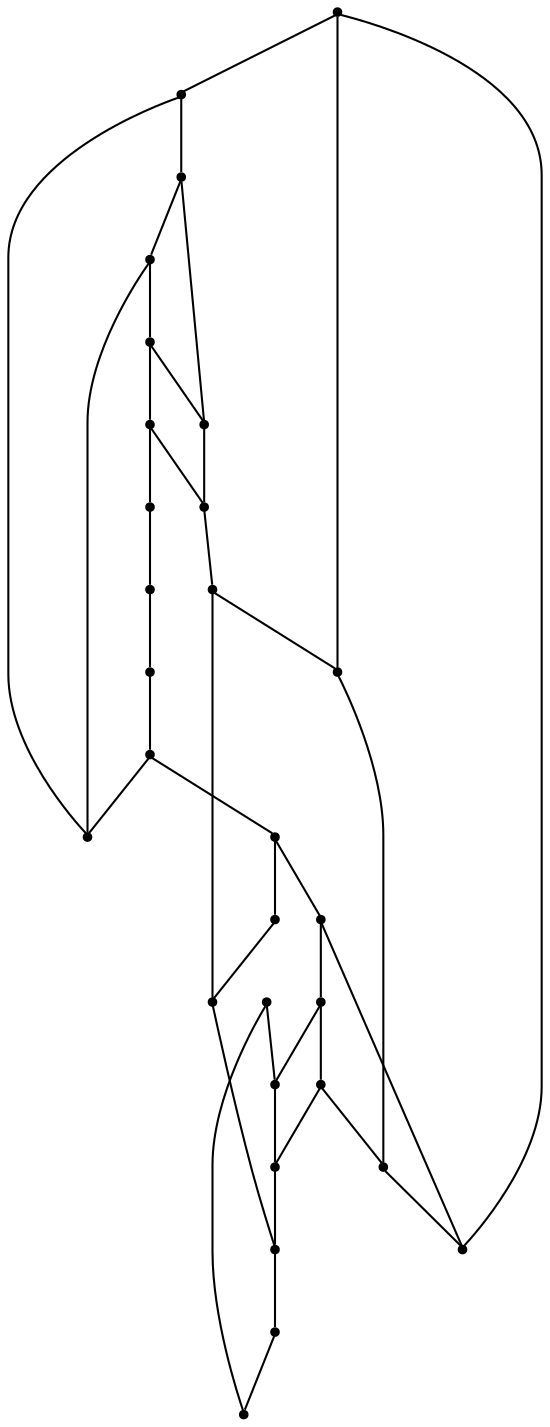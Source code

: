 graph {
  node [shape=point,comment="{\"directed\":false,\"doi\":\"10.1007/3-540-45848-4_9\",\"figure\":\"6 (1)\"}"]

  v0 [pos="1834.7323099772136,1640.7610838440642"]
  v1 [pos="1824.6416727701824,1606.1694090393767"]
  v2 [pos="1738.208357493083,1352.5568907288298"]
  v3 [pos="1719.4583574930828,1294.8068246074101"]
  v4 [pos="1699.2458343505862,1352.4985258606657"]
  v5 [pos="1604.1208902994795,1352.4985258606657"]
  v6 [pos="1604.1208902994795,1640.7610838440642"]
  v7 [pos="1507.5531005859377,1640.7610838440642"]
  v8 [pos="1488.8333320617676,1277.5568907288298"]
  v9 [pos="1488.8333320617676,1698.4319314189338"]
  v10 [pos="1468.7083880106609,1640.8068602112517"]
  v11 [pos="1373.5083262125652,1352.4985258606657"]
  v12 [pos="1373.5083262125652,1640.7610838440642"]
  v13 [pos="1276.9416809082031,1352.4985258606657"]
  v14 [pos="1259.933344523112,1663.8234719462776"]
  v15 [pos="1258.2041422526045,1294.8443357971892"]
  v16 [pos="1256.7083676656089,1721.5568805563037"]
  v17 [pos="1238.0250295003257,1352.4985258606655"]
  v18 [pos="1226.4583269755046,1388.5568246074101"]
  v19 [pos="1154.4291178385417,1604.7277077861213"]
  v20 [pos="1142.8999582926433,1352.4985258606655"]
  v21 [pos="1142.8999582926435,1640.7610838440642"]
  v22 [pos="1131.3667297363281,1388.5319019186084"]
  v23 [pos="1059.2083136240642,1604.8067991760954"]
  v24 [pos="1049.2083390553794,1640.8068602112517"]
  v25 [pos="1027.591641743978,1698.415146750965"]
  v26 [pos="1005.9739748636882,1640.761083844064"]
  v27 [pos="994.4416681925456,1604.7277077861213"]
  v28 [pos="912.2083187103273,1352.5568907288298"]

  v28 -- v27 [id="-4",pos="912.2083187103273,1352.5568907288298 994.4416681925456,1604.7277077861213 994.4416681925456,1604.7277077861213 994.4416681925456,1604.7277077861213"]
  v27 -- v26 [id="-5",pos="994.4416681925456,1604.7277077861213 1005.9739748636882,1640.761083844064 1005.9739748636882,1640.761083844064 1005.9739748636882,1640.761083844064"]
  v26 -- v25 [id="-6",pos="1005.9739748636882,1640.761083844064 1027.591641743978,1698.415146750965 1027.591641743978,1698.415146750965 1027.591641743978,1698.415146750965"]
  v25 -- v24 [id="-16",pos="1027.591641743978,1698.415146750965 1049.2083390553794,1640.8068602112517 1049.2083390553794,1640.8068602112517 1049.2083390553794,1640.8068602112517"]
  v24 -- v23 [id="-17",pos="1049.2083390553794,1640.8068602112517 1059.2083136240642,1604.8067991760954 1059.2083136240642,1604.8067991760954 1059.2083136240642,1604.8067991760954"]
  v23 -- v22 [id="-18",pos="1059.2083136240642,1604.8067991760954 1131.3667297363281,1388.5319019186084 1131.3667297363281,1388.5319019186084 1131.3667297363281,1388.5319019186084"]
  v22 -- v20 [id="-19",pos="1131.3667297363281,1388.5319019186084 1142.8999582926433,1352.4985258606655 1142.8999582926433,1352.4985258606655 1142.8999582926433,1352.4985258606655"]
  v25 -- v16 [id="-25",pos="1027.591641743978,1698.415146750965 1035.112508138021,1699.4485482402229 1035.112508138021,1699.4485482402229 1035.112508138021,1699.4485482402229 1037.8124872843425,1699.7485106018767 1037.8124872843425,1699.7485106018767 1037.8124872843425,1699.7485106018767 1041.1125183105469,1700.3485624817595 1041.1125183105469,1700.3485624817595 1041.1125183105469,1700.3485624817595 1045.0124740600586,1700.9484872050666 1045.0124740600586,1700.9484872050666 1045.0124740600586,1700.9484872050666 1049.508285522461,1701.5485390849494 1049.508285522461,1701.5485390849494 1049.508285522461,1701.5485390849494 1054.6082814534507,1702.1485909648322 1054.6082814534507,1702.1485909648322 1054.6082814534507,1702.1485909648322 1060.0083033243816,1703.0484780497932 1060.0083033243816,1703.0484780497932 1060.0083033243816,1703.0484780497932 1065.7082875569663,1703.648529929676 1065.7082875569663,1703.648529929676 1065.7082875569663,1703.648529929676 1078.3083597819011,1705.448558412749 1078.3083597819011,1705.448558412749 1078.3083597819011,1705.448558412749 1092.1082814534507,1707.248586895822 1092.1082814534507,1707.248586895822 1092.1082814534507,1707.248586895822 1099.3082682291667,1708.448563499012 1099.3082682291667,1708.448563499012 1099.3082682291667,1708.448563499012 1128.1041463216147,1712.0484933085822 1128.1041463216147,1712.0484933085822 1128.1041463216147,1712.0484933085822 1135.0041707356772,1712.9485075501188 1135.0041707356772,1712.9485075501188 1135.0041707356772,1712.9485075501188 1142.2041575113933,1713.8485217916552 1142.2041575113933,1713.8485217916552 1142.2041575113933,1713.8485217916552 1148.8042195638022,1714.448573671538 1148.8042195638022,1714.448573671538 1148.8042195638022,1714.448573671538 1155.704116821289,1715.3485879130744 1155.704116821289,1715.3485879130744 1155.704116821289,1715.3485879130744 1162.0040893554688,1715.9485126363818 1162.0040893554688,1715.9485126363818 1162.0040893554688,1715.9485126363818 1168.304189046224,1716.8485268779182 1168.304189046224,1716.8485268779182 1168.304189046224,1716.8485268779182 1180.3042093912761,1718.0485034811084 1180.3042093912761,1718.0485034811084 1180.3042093912761,1718.0485034811084 1191.6999816894531,1719.2484800842985 1191.6999816894531,1719.2484800842985 1191.6999816894531,1719.2484800842985 1197.0999399820964,1719.5485696025276 1197.0999399820964,1719.5485696025276 1197.0999399820964,1719.5485696025276 1202.5000254313152,1720.148494325835 1202.5000254313152,1720.148494325835 1202.5000254313152,1720.148494325835 1212.7000172932944,1720.7485462057177 1212.7000172932944,1720.7485462057177 1212.7000172932944,1720.7485462057177 1222.2999572753906,1721.3485980856005 1222.2999572753906,1721.3485980856005 1222.2999572753906,1721.3485980856005 1226.800028483073,1721.648560447254 1226.800028483073,1721.648560447254 1226.800028483073,1721.648560447254 1231.5999348958335,1721.948522808908 1231.5999348958335,1721.948522808908 1231.5999348958335,1721.948522808908 1236.1000061035156,1721.948522808908 1236.1000061035156,1721.948522808908 1236.1000061035156,1721.948522808908 1240.5999501546225,1722.2484851705615 1240.5999501546225,1722.2484851705615 1240.5999501546225,1722.2484851705615 1249.3000030517578,1722.2484851705615 1249.3000030517578,1722.2484851705615 1249.3000030517578,1722.2484851705615 1256.7083676656089,1721.5568805563037 1256.7083676656089,1721.5568805563037 1256.7083676656089,1721.5568805563037"]
  v19 -- v23 [id="-30",pos="1154.4291178385417,1604.7277077861213 1059.2083136240642,1604.8067991760954 1059.2083136240642,1604.8067991760954 1059.2083136240642,1604.8067991760954"]
  v22 -- v18 [id="-32",pos="1131.3667297363281,1388.5319019186084 1226.4583269755046,1388.5568246074101 1226.4583269755046,1388.5568246074101 1226.4583269755046,1388.5568246074101"]
  v21 -- v24 [id="-38",pos="1142.8999582926435,1640.7610838440642 1049.2083390553794,1640.8068602112517 1049.2083390553794,1640.8068602112517 1049.2083390553794,1640.8068602112517"]
  v20 -- v17 [id="-39",pos="1142.8999582926433,1352.4985258606655 1238.0250295003257,1352.4985258606655 1238.0250295003257,1352.4985258606655 1238.0250295003257,1352.4985258606655"]
  v21 -- v19 [id="-40",pos="1142.8999582926435,1640.7610838440642 1154.4291178385417,1604.7277077861213 1154.4291178385417,1604.7277077861213 1154.4291178385417,1604.7277077861213"]
  v19 -- v18 [id="-42",pos="1154.4291178385417,1604.7277077861213 1226.4583269755046,1388.5568246074101 1226.4583269755046,1388.5568246074101 1226.4583269755046,1388.5568246074101"]
  v18 -- v17 [id="-44",pos="1226.4583269755046,1388.5568246074101 1238.0250295003257,1352.4985258606655 1238.0250295003257,1352.4985258606655 1238.0250295003257,1352.4985258606655"]
  v17 -- v15 [id="-45",pos="1238.0250295003257,1352.4985258606655 1258.2041422526045,1294.8443357971892 1258.2041422526045,1294.8443357971892 1258.2041422526045,1294.8443357971892"]
  v20 -- v28 [id="-47",pos="1142.8999582926433,1352.4985258606655 912.2083187103273,1352.5568907288298 912.2083187103273,1352.5568907288298 912.2083187103273,1352.5568907288298"]
  v16 -- v14 [id="-52",pos="1256.7083676656089,1721.5568805563037 1258.2958221435547,1705.4484312561735 1258.2958221435547,1705.4484312561735 1258.2958221435547,1705.4484312561735 1258.5957845052085,1701.2484495667204 1258.5957845052085,1701.2484495667204 1258.5957845052085,1701.2484495667204 1258.5957845052085,1691.648509584624 1258.5957845052085,1691.648509584624 1258.5957845052085,1691.648509584624 1258.8958740234375,1686.5485136536345 1258.8958740234375,1686.5485136536345 1258.8958740234375,1686.5485136536345 1258.8958740234375,1681.1485553609912 1258.8958740234375,1681.1485553609912 1258.8958740234375,1681.1485553609912 1259.1958363850913,1675.7484699117724 1259.1958363850913,1675.7484699117724 1259.1958363850913,1675.7484699117724 1259.1958363850913,1670.648473980783 1259.1958363850913,1670.648473980783 1259.1958363850913,1670.648473980783 1259.933344523112,1663.8234719462776 1259.933344523112,1663.8234719462776 1259.933344523112,1663.8234719462776"]
  v15 -- v13 [id="-53",pos="1258.2041422526045,1294.8443357971892 1276.9416809082031,1352.4985258606657 1276.9416809082031,1352.4985258606657 1276.9416809082031,1352.4985258606657"]
  v13 -- v12 [id="-54",pos="1276.9416809082031,1352.4985258606657 1373.5083262125652,1640.7610838440642 1373.5083262125652,1640.7610838440642 1373.5083262125652,1640.7610838440642"]
  v14 -- v8 [id="-57",pos="1259.933344523112,1663.8234719462776 1259.7957611083984,1655.65264471646 1259.7957611083984,1655.65264471646 1259.7957611083984,1655.65264471646 1260.0958506266277,1651.1527006653532 1260.0958506266277,1651.1527006653532 1260.0958506266277,1651.1527006653532 1260.0958506266277,1646.6526294576709 1260.0958506266277,1646.6526294576709 1260.0958506266277,1646.6526294576709 1260.3958129882812,1642.4526477682177 1260.3958129882812,1642.4526477682177 1260.3958129882812,1642.4526477682177 1260.695775349935,1638.5526284404182 1260.695775349935,1638.5526284404182 1260.695775349935,1638.5526284404182 1261.5957895914714,1627.7527118551318 1261.5957895914714,1627.7527118551318 1261.5957895914714,1627.7527118551318 1262.1958414713542,1624.7527067688688 1262.1958414713542,1624.7527067688688 1262.1958414713542,1624.7527067688688 1262.4958038330078,1621.4526121643767 1262.4958038330078,1621.4526121643767 1262.4958038330078,1621.4526121643767 1263.0958557128906,1615.4526019918505 1263.0958557128906,1615.4526019918505 1263.0958557128906,1615.4526019918505 1264.2958323160808,1609.4527189759 1264.2958323160808,1609.4527189759 1264.2958323160808,1609.4527189759 1264.5957946777344,1606.7526762512907 1264.5957946777344,1606.7526762512907 1264.5957946777344,1606.7526762512907 1265.7957712809246,1600.7526660787646 1265.7957712809246,1600.7526660787646 1265.7957712809246,1600.7526660787646 1266.695785522461,1598.0526233541552 1266.695785522461,1598.0526233541552 1266.695785522461,1598.0526233541552 1267.2958374023438,1595.0526182678923 1267.2958374023438,1595.0526182678923 1267.2958374023438,1595.0526182678923 1268.1958516438804,1592.3527026998584 1268.1958516438804,1592.3527026998584 1268.1958516438804,1592.3527026998584 1268.7957763671875,1589.3526976135954 1268.7957763671875,1589.3526976135954 1268.7957763671875,1589.3526976135954 1270.5958048502605,1583.356756451486 1270.5958048502605,1583.356756451486 1270.5958048502605,1583.356756451486 1276.5958150227866,1568.3568581767463 1276.5958150227866,1568.3568581767463 1276.5958150227866,1568.3568581767463 1278.0958811442058,1565.3568530904834 1278.0958811442058,1565.3568530904834 1278.0958811442058,1565.3568530904834 1279.5958201090496,1562.0567584859912 1279.5958201090496,1562.0567584859912 1279.5958201090496,1562.0567584859912 1282.5958251953125,1556.0568754700407 1282.5958251953125,1556.0568754700407 1282.5958251953125,1556.0568754700407 1284.3958536783855,1553.0568703837776 1284.3958536783855,1553.0568703837776 1284.3958536783855,1553.0568703837776 1286.1958821614585,1550.3568276591682 1286.1958821614585,1550.3568276591682 1286.1958821614585,1550.3568276591682 1289.7958119710288,1544.3568174866423 1289.7958119710288,1544.3568174866423 1289.7958119710288,1544.3568174866423 1300.2957661946616,1530.8568581767463 1300.2957661946616,1530.8568581767463 1300.2957661946616,1530.8568581767463 1302.6958465576172,1528.156815452137 1302.6958465576172,1528.156815452137 1302.6958465576172,1528.156815452137 1304.7958374023438,1525.7568622457568 1304.7958374023438,1525.7568622457568 1304.7958374023438,1525.7568622457568 1307.195790608724,1523.356781882801 1307.195790608724,1523.356781882801 1307.195790608724,1523.356781882801 1309.5958709716797,1520.6568663147673 1309.5958709716797,1520.6568663147673 1309.5958709716797,1520.6568663147673 1312.2957865397136,1518.2609821188037 1312.2957865397136,1518.2609821188037 1312.2957865397136,1518.2609821188037 1314.6958669026694,1516.160991274077 1314.6958669026694,1516.160991274077 1314.6958669026694,1516.160991274077 1317.0958201090496,1513.761038067697 1317.0958201090496,1513.761038067697 1317.0958201090496,1513.761038067697 1319.4957733154297,1511.6610472229704 1319.4957733154297,1511.6610472229704 1319.4957733154297,1511.6610472229704 1322.195816040039,1509.5609292216682 1322.195816040039,1509.5609292216682 1322.195816040039,1509.5609292216682 1324.5917002360027,1507.160976015288 1324.5917002360027,1507.160976015288 1324.5917002360027,1507.160976015288 1327.5917053222656,1504.761022808908 1327.5917053222656,1504.761022808908 1327.5917053222656,1504.761022808908 1330.2916208902996,1502.360942445952 1330.2916208902996,1502.360942445952 1330.2916208902996,1502.360942445952 1333.2916259765625,1500.2609516012255 1333.2916259765625,1500.2609516012255 1333.2916259765625,1500.2609516012255 1339.2916361490886,1495.461045188465 1339.2916361490886,1495.461045188465 1339.2916361490886,1495.461045188465 1345.8916982014975,1490.661011619129 1345.8916982014975,1490.661011619129 1345.8916982014975,1490.661011619129 1349.191665649414,1487.9609688945197 1349.191665649414,1487.9609688945197 1349.191665649414,1487.9609688945197 1355.7916005452475,1483.1609353251838 1355.7916005452475,1483.1609353251838 1355.7916005452475,1483.1609353251838 1359.3916575113933,1480.7609821188037 1359.3916575113933,1480.7609821188037 1359.3916575113933,1480.7609821188037 1362.991714477539,1478.0609393941943 1362.991714477539,1478.0609393941943 1362.991714477539,1478.0609393941943 1366.2916819254558,1475.6609861878142 1366.2916819254558,1475.6609861878142 1366.2916819254558,1475.6609861878142 1369.8916117350261,1473.2610329814338 1369.8916117350261,1473.2610329814338 1369.8916117350261,1473.2610329814338 1373.1917063395183,1470.8609526184782 1373.1917063395183,1470.8609526184782 1373.1917063395183,1470.8609526184782 1376.7916361490886,1468.1610370504443 1376.7916361490886,1468.1610370504443 1376.7916361490886,1468.1610370504443 1380.0916035970054,1466.0610462057177 1380.0916035970054,1466.0610462057177 1380.0916035970054,1466.0610462057177 1389.9916330973308,1458.8610594300017 1389.9916330973308,1458.8610594300017 1389.9916330973308,1458.8610594300017 1393.2875315348308,1456.7609414286994 1393.2875315348308,1456.7609414286994 1393.2875315348308,1456.7609414286994 1396.2875366210938,1454.3609882223193 1396.2875366210938,1454.3609882223193 1396.2875366210938,1454.3609882223193 1402.2875467936199,1450.1652026998584 1402.2875467936199,1450.1652026998584 1402.2875467936199,1450.1652026998584 1404.9874623616538,1448.0652118551318 1404.9874623616538,1448.0652118551318 1404.9874623616538,1448.0652118551318 1407.9874674479167,1445.9650938538298 1407.9874674479167,1445.9650938538298 1407.9874674479167,1445.9650938538298 1410.3874206542969,1444.1651925273322 1410.3874206542969,1444.1651925273322 1410.3874206542969,1444.1651925273322 1413.0874633789062,1442.3651640442595 1413.0874633789062,1442.3651640442595 1413.0874633789062,1442.3651640442595 1415.487543741862,1440.265173199533 1415.487543741862,1440.265173199533 1415.487543741862,1440.265173199533 1420.2874501546225,1436.665116233387 1420.2874501546225,1436.665116233387 1420.2874501546225,1436.665116233387 1423.2874552408855,1434.2651630270068 1423.2874552408855,1434.2651630270068 1423.2874552408855,1434.2651630270068 1428.6875406901042,1429.4651294576709 1428.6875406901042,1429.4651294576709 1428.6875406901042,1429.4651294576709 1431.3874562581382,1427.3651386129443 1431.3874562581382,1427.3651386129443 1431.3874562581382,1427.3651386129443 1433.7875366210938,1424.9651854065642 1433.7875366210938,1424.9651854065642 1433.7875366210938,1424.9651854065642 1436.4874521891277,1422.5652322001838 1436.4874521891277,1422.5652322001838 1436.4874521891277,1422.5652322001838 1438.8875325520835,1420.165151837228 1438.8875325520835,1420.165151837228 1438.8875325520835,1420.165151837228 1440.98752339681,1417.7651986308479 1440.98752339681,1417.7651986308479 1440.98752339681,1417.7651986308479 1443.3874766031902,1415.365118267892 1443.3874766031902,1415.365118267892 1443.3874766031902,1415.365118267892 1445.4874674479167,1412.965165061512 1445.4874674479167,1412.965165061512 1445.4874674479167,1412.965165061512 1447.5874582926433,1410.2651223369026 1447.5874582926433,1410.2651223369026 1447.5874582926433,1410.2651223369026 1449.6874491373699,1407.8651691305224 1449.6874491373699,1407.8651691305224 1449.6874491373699,1407.8651691305224 1451.4874776204429,1405.465215924142 1451.4874776204429,1405.465215924142 1451.4874776204429,1405.465215924142 1453.2875061035156,1402.7651731995327 1453.2875061035156,1402.7651731995327 1453.2875061035156,1402.7651731995327 1455.0875345865886,1400.3652199931526 1455.0875345865886,1400.3652199931526 1455.0875345865886,1400.3652199931526 1456.887435913086,1397.6651772685432 1456.887435913086,1397.6651772685432 1456.887435913086,1397.6651772685432 1458.3875020345054,1395.265224062163 1458.3875020345054,1395.265224062163 1458.3875020345054,1395.265224062163 1459.887440999349,1392.5651813375537 1459.887440999349,1392.5651813375537 1459.887440999349,1392.5651813375537 1461.3833109537761,1390.1652281311733 1461.3833109537761,1390.1652281311733 1461.3833109537761,1390.1652281311733 1462.5832875569663,1387.7651477682177 1462.5832875569663,1387.7651477682177 1462.5832875569663,1387.7651477682177 1463.7832641601562,1385.0693012106005 1463.7832641601562,1385.0693012106005 1463.7832641601562,1385.0693012106005 1466.183344523112,1380.26939479784 1466.183344523112,1380.26939479784 1466.183344523112,1380.26939479784 1467.0833587646484,1377.8693144348842 1467.0833587646484,1377.8693144348842 1467.0833587646484,1377.8693144348842 1468.2833353678386,1375.469361228504 1468.2833353678386,1375.469361228504 1468.2833353678386,1375.469361228504 1470.0833638509116,1370.6693276591682 1470.0833638509116,1370.6693276591682 1470.0833638509116,1370.6693276591682 1470.6832885742188,1368.269374452788 1470.6832885742188,1368.269374452788 1470.6832885742188,1368.269374452788 1470.983378092448,1367.9692849345588 1470.983378092448,1367.9692849345588 1470.983378092448,1367.9692849345588 1471.5833028157554,1365.8692940898322 1471.5833028157554,1365.8692940898322 1471.5833028157554,1365.8692940898322 1472.1833546956382,1363.469340883452 1472.1833546956382,1363.469340883452 1472.1833546956382,1363.469340883452 1473.0833689371746,1361.0692605204963 1473.0833689371746,1361.0692605204963 1473.0833689371746,1361.0692605204963 1474.2833455403647,1355.669302227853 1474.2833455403647,1355.669302227853 1474.2833455403647,1355.669302227853 1475.1833597819011,1352.9693866598193 1475.1833597819011,1352.9693866598193 1475.1833597819011,1352.9693866598193 1476.3833363850913,1346.9693764872932 1476.3833363850913,1346.9693764872932 1476.3833363850913,1346.9693764872932 1477.2833506266277,1343.9693714010302 1477.2833506266277,1343.9693714010302 1477.2833506266277,1343.9693714010302 1477.883275349935,1340.3693144348842 1477.883275349935,1340.3693144348842 1477.883275349935,1340.3693144348842 1478.7832895914714,1336.769384625314 1478.7832895914714,1336.769384625314 1478.7832895914714,1336.769384625314 1479.3833414713542,1332.8693652975146 1479.3833414713542,1332.8693652975146 1479.3833414713542,1332.8693652975146 1480.2833557128906,1328.969345969715 1480.2833557128906,1328.969345969715 1480.2833557128906,1328.969345969715 1481.1833699544272,1324.769364280262 1481.1833699544272,1324.769364280262 1481.1833699544272,1324.769364280262 1481.7832946777344,1320.2692930725796 1481.7832946777344,1320.2692930725796 1481.7832946777344,1320.2692930725796 1483.5833231608074,1311.2734739807827 1483.5833231608074,1311.2734739807827 1483.5833231608074,1311.2734739807827 1484.1833750406902,1306.773529929676 1484.1833750406902,1306.773529929676 1484.1833750406902,1306.773529929676 1485.0832621256511,1302.2734587219936 1485.0832621256511,1302.2734587219936 1485.0832621256511,1302.2734587219936 1485.9832763671875,1298.0734770325405 1485.9832763671875,1298.0734770325405 1485.9832763671875,1298.0734770325405 1486.5833282470703,1294.1734577047412 1486.5833282470703,1294.1734577047412 1486.5833282470703,1294.1734577047412 1487.1833801269531,1290.5735278951709 1487.1833801269531,1290.5735278951709 1487.1833801269531,1290.5735278951709 1487.483342488607,1287.8734851705615 1487.483342488607,1287.8734851705615 1487.483342488607,1287.8734851705615 1488.083267211914,1285.4735319641811 1488.083267211914,1285.4735319641811 1488.083267211914,1285.4735319641811 1488.3833567301433,1283.3735411194546 1488.3833567301433,1283.3735411194546 1488.3833567301433,1283.3735411194546 1488.8333320617676,1277.5568907288298 1488.8333320617676,1277.5568907288298 1488.8333320617676,1277.5568907288298"]
  v15 -- v8 [id="-76",pos="1258.2041422526045,1294.8443357971892 1265.1958465576172,1294.1734577047412 1265.1958465576172,1294.1734577047412 1265.1958465576172,1294.1734577047412 1267.8957621256511,1293.8734953430874 1267.8957621256511,1293.8734953430874 1267.8957621256511,1293.8734953430874 1271.1958567301433,1293.2735706197802 1271.1958567301433,1293.2735706197802 1271.1958567301433,1293.2735706197802 1274.7957865397136,1292.973481101551 1274.7957865397136,1292.973481101551 1274.7957865397136,1292.973481101551 1278.9957682291667,1292.6735187398974 1278.9957682291667,1292.6735187398974 1278.9957682291667,1292.6735187398974 1283.7958017985027,1292.0734668600146 1283.7958017985027,1292.0734668600146 1283.7958017985027,1292.0734668600146 1294.5958455403647,1290.8734902568244 1294.5958455403647,1290.8734902568244 1294.5958455403647,1290.8734902568244 1307.195790608724,1289.6735136536342 1307.195790608724,1289.6735136536342 1307.195790608724,1289.6735136536342 1313.7958526611328,1289.0734617737514 1313.7958526611328,1289.0734617737514 1313.7958526611328,1289.0734617737514 1320.6958770751953,1288.173447532215 1320.6958770751953,1288.173447532215 1320.6958770751953,1288.173447532215 1327.8916676839194,1287.5735228089077 1327.8916676839194,1287.5735228089077 1327.8916676839194,1287.5735228089077 1335.0916544596355,1286.6735085673713 1335.0916544596355,1286.6735085673713 1335.0916544596355,1286.6735085673713 1342.2916412353516,1286.0734566874885 1342.2916412353516,1286.0734566874885 1342.2916412353516,1286.0734566874885 1349.7917175292969,1285.4735319641811 1349.7917175292969,1285.4735319641811 1349.7917175292969,1285.4735319641811 1356.9917043050132,1284.5735177226447 1356.9917043050132,1284.5735177226447 1356.9917043050132,1284.5735177226447 1364.1916910807292,1283.973465842762 1364.1916910807292,1283.973465842762 1364.1916910807292,1283.973465842762 1371.3916778564453,1283.0734516012255 1371.3916778564453,1283.0734516012255 1371.3916778564453,1283.0734516012255 1378.2917022705078,1282.7734892395717 1378.2917022705078,1282.7734892395717 1378.2917022705078,1282.7734892395717 1385.1915995279949,1281.8734749980354 1385.1915995279949,1281.8734749980354 1385.1915995279949,1281.8734749980354 1398.3875274658203,1280.6734983948452 1398.3875274658203,1280.6734983948452 1398.3875274658203,1280.6734983948452 1404.6875,1280.3735360331916 1404.6875,1280.3735360331916 1404.6875,1280.3735360331916 1410.9874725341797,1279.7734841533088 1410.9874725341797,1279.7734841533088 1410.9874725341797,1279.7734841533088 1416.9874827067058,1279.1735594300014 1416.9874827067058,1279.1735594300014 1416.9874827067058,1279.1735594300014 1422.6875305175781,1278.8734699117724 1422.6875305175781,1278.8734699117724 1422.6875305175781,1278.8734699117724 1428.387451171875,1278.273545188465 1428.387451171875,1278.273545188465 1428.387451171875,1278.273545188465 1439.187494913737,1277.6734933085822 1439.187494913737,1277.6734933085822 1439.187494913737,1277.6734933085822 1444.2874908447266,1277.3735309469287 1444.2874908447266,1277.3735309469287 1444.2874908447266,1277.3735309469287 1449.0875244140625,1277.0735685852749 1449.0875244140625,1277.0735685852749 1449.0875244140625,1277.0735685852749 1454.1875203450522,1276.7734790670459 1454.1875203450522,1276.7734790670459 1454.1875203450522,1276.7734790670459 1458.9874267578125,1276.473516705392 1458.9874267578125,1276.473516705392 1458.9874267578125,1276.473516705392 1463.4833017985027,1276.473516705392 1463.4833017985027,1276.473516705392 1463.4833017985027,1276.473516705392 1472.4833170572917,1275.8734648255092 1472.4833170572917,1275.8734648255092 1472.4833170572917,1275.8734648255092 1488.8333320617676,1277.5568907288298 1488.8333320617676,1277.5568907288298 1488.8333320617676,1277.5568907288298"]
  v16 -- v9 [id="-77",pos="1256.7083676656089,1721.5568805563037 1262.4958038330078,1722.5485746887907 1262.4958038330078,1722.5485746887907 1262.4958038330078,1722.5485746887907 1266.9957478841147,1722.2484851705615 1266.9957478841147,1722.2484851705615 1266.9957478841147,1722.2484851705615 1275.9958902994792,1722.2484851705615 1275.9958902994792,1722.2484851705615 1275.9958902994792,1722.2484851705615 1280.495834350586,1721.948522808908 1280.495834350586,1721.948522808908 1280.495834350586,1721.948522808908 1284.9957784016929,1721.948522808908 1284.9957784016929,1721.948522808908 1284.9957784016929,1721.948522808908 1289.495849609375,1721.648560447254 1289.495849609375,1721.648560447254 1289.495849609375,1721.648560447254 1308.6958567301433,1720.4485838440642 1308.6958567301433,1720.4485838440642 1308.6958567301433,1720.4485838440642 1314.0958150227866,1720.148494325835 1314.0958150227866,1720.148494325835 1314.0958150227866,1720.148494325835 1319.1958109537761,1719.5485696025276 1319.1958109537761,1719.5485696025276 1319.1958109537761,1719.5485696025276 1324.5917002360027,1719.2484800842985 1324.5917002360027,1719.2484800842985 1324.5917002360027,1719.2484800842985 1335.9916687011719,1718.0485034811084 1335.9916687011719,1718.0485034811084 1335.9916687011719,1718.0485034811084 1347.991689046224,1716.8485268779182 1347.991689046224,1716.8485268779182 1347.991689046224,1716.8485268779182 1354.2916615804038,1715.9485126363818 1354.2916615804038,1715.9485126363818 1354.2916615804038,1715.9485126363818 1360.891596476237,1715.3485879130744 1360.891596476237,1715.3485879130744 1360.891596476237,1715.3485879130744 1367.491658528646,1714.448573671538 1367.491658528646,1714.448573671538 1367.491658528646,1714.448573671538 1374.3916829427085,1713.8485217916552 1374.3916829427085,1713.8485217916552 1374.3916829427085,1713.8485217916552 1388.1916046142578,1712.0484933085822 1388.1916046142578,1712.0484933085822 1388.1916046142578,1712.0484933085822 1416.9874827067058,1708.448563499012 1416.9874827067058,1708.448563499012 1416.9874827067058,1708.448563499012 1424.1874694824219,1707.248586895822 1424.1874694824219,1707.248586895822 1424.1874694824219,1707.248586895822 1437.9875183105469,1705.448558412749 1437.9875183105469,1705.448558412749 1437.9875183105469,1705.448558412749 1444.5874532063804,1704.5485441712126 1444.5874532063804,1704.5485441712126 1444.5874532063804,1704.5485441712126 1450.5874633789062,1703.648529929676 1450.5874633789062,1703.648529929676 1450.5874633789062,1703.648529929676 1456.5874735514324,1703.0484780497932 1456.5874735514324,1703.0484780497932 1456.5874735514324,1703.0484780497932 1461.983362833659,1702.1485909648322 1461.983362833659,1702.1485909648322 1461.983362833659,1702.1485909648322 1466.7832692464194,1701.5485390849494 1466.7832692464194,1701.5485390849494 1466.7832692464194,1701.5485390849494 1471.2833404541016,1700.9484872050666 1471.2833404541016,1700.9484872050666 1471.2833404541016,1700.9484872050666 1475.1833597819011,1700.3485624817595 1475.1833597819011,1700.3485624817595 1475.1833597819011,1700.3485624817595 1478.4833272298179,1699.7485106018767 1478.4833272298179,1699.7485106018767 1478.4833272298179,1699.7485106018767 1481.4833323160808,1699.4485482402229 1481.4833323160808,1699.4485482402229 1481.4833323160808,1699.4485482402229 1488.8333320617676,1698.4319314189338 1488.8333320617676,1698.4319314189338 1488.8333320617676,1698.4319314189338"]
  v10 -- v9 [id="-78",pos="1468.7083880106609,1640.8068602112517 1488.8333320617676,1698.4319314189338 1488.8333320617676,1698.4319314189338 1488.8333320617676,1698.4319314189338"]
  v12 -- v10 [id="-81",pos="1373.5083262125652,1640.7610838440642 1468.7083880106609,1640.8068602112517 1468.7083880106609,1640.8068602112517 1468.7083880106609,1640.8068602112517"]
  v12 -- v21 [id="-82",pos="1373.5083262125652,1640.7610838440642 1142.8999582926435,1640.7610838440642 1142.8999582926435,1640.7610838440642 1142.8999582926435,1640.7610838440642"]
  v9 -- v7 [id="-84",pos="1488.8333320617676,1698.4319314189338 1507.5531005859377,1640.7610838440642 1507.5531005859377,1640.7610838440642 1507.5531005859377,1640.7610838440642"]
  v7 -- v5 [id="-85",pos="1507.5531005859377,1640.7610838440642 1604.1208902994795,1352.4985258606657 1604.1208902994795,1352.4985258606657 1604.1208902994795,1352.4985258606657"]
  v8 -- v3 [id="-90",pos="1488.8333320617676,1277.5568907288298 1507.2832743326824,1275.5735024638557 1507.2832743326824,1275.5735024638557 1507.2832743326824,1275.5735024638557 1511.4832560221355,1275.8734648255092 1511.4832560221355,1275.8734648255092 1511.4832560221355,1275.8734648255092 1520.4832712809246,1275.8734648255092 1520.4832712809246,1275.8734648255092 1520.4832712809246,1275.8734648255092 1524.983342488607,1276.1735543437385 1524.983342488607,1276.1735543437385 1524.983342488607,1276.1735543437385 1529.4832865397136,1276.1735543437385 1529.4832865397136,1276.1735543437385 1529.4832865397136,1276.1735543437385 1533.9791615804038,1276.473516705392 1533.9791615804038,1276.473516705392 1533.9791615804038,1276.473516705392 1538.7791951497397,1276.7734790670459 1538.7791951497397,1276.7734790670459 1538.7791951497397,1276.7734790670459 1543.5791015625,1276.7734790670459 1543.5791015625,1276.7734790670459 1543.5791015625,1276.7734790670459 1548.379135131836,1277.0735685852749 1548.379135131836,1277.0735685852749 1548.379135131836,1277.0735685852749 1553.1791687011719,1277.6734933085822 1553.1791687011719,1277.6734933085822 1553.1791687011719,1277.6734933085822 1558.2791646321616,1277.9734556702358 1558.2791646321616,1277.9734556702358 1558.2791646321616,1277.9734556702358 1569.079081217448,1278.5735075501186 1569.079081217448,1278.5735075501186 1569.079081217448,1278.5735075501186 1574.4791666666667,1279.1735594300014 1574.4791666666667,1279.1735594300014 1574.4791666666667,1279.1735594300014 1580.1790873209636,1279.7734841533088 1580.1790873209636,1279.7734841533088 1580.1790873209636,1279.7734841533088 1586.1790974934897,1280.0734465149624 1586.1790974934897,1280.0734465149624 1586.1790974934897,1280.0734465149624 1591.879145304362,1280.6734983948452 1591.879145304362,1280.6734983948452 1591.879145304362,1280.6734983948452 1604.475021362305,1281.8734749980354 1604.475021362305,1281.8734749980354 1604.475021362305,1281.8734749980354 1617.675018310547,1283.0734516012255 1617.675018310547,1283.0734516012255 1617.675018310547,1283.0734516012255 1624.2749532063804,1283.973465842762 1624.2749532063804,1283.973465842762 1624.2749532063804,1283.973465842762 1631.1749776204429,1284.5735177226447 1631.1749776204429,1284.5735177226447 1631.1749776204429,1284.5735177226447 1638.0750020345054,1285.4735319641811 1638.0750020345054,1285.4735319641811 1638.0750020345054,1285.4735319641811 1644.9750264485679,1286.0734566874885 1644.9750264485679,1286.0734566874885 1644.9750264485679,1286.0734566874885 1651.5749613444011,1286.9734709290249 1651.5749613444011,1286.9734709290249 1651.5749613444011,1286.9734709290249 1658.4749857584636,1287.5735228089077 1658.4749857584636,1287.5735228089077 1658.4749857584636,1287.5735228089077 1665.074920654297,1288.4735370504443 1665.074920654297,1288.4735370504443 1665.074920654297,1288.4735370504443 1671.37082417806,1289.0734617737514 1671.37082417806,1289.0734617737514 1671.37082417806,1289.0734617737514 1677.6707967122397,1289.973476015288 1677.6707967122397,1289.973476015288 1677.6707967122397,1289.973476015288 1689.0708923339846,1291.173452618478 1689.0708923339846,1291.173452618478 1689.0708923339846,1291.173452618478 1694.170888264974,1291.7735044983608 1694.170888264974,1291.7735044983608 1694.170888264974,1291.7735044983608 1698.6708323160808,1292.3735563782436 1698.6708323160808,1292.3735563782436 1698.6708323160808,1292.3735563782436 1702.870814005534,1292.973481101551 1702.870814005534,1292.973481101551 1702.870814005534,1292.973481101551 1706.7708333333335,1293.2735706197802 1706.7708333333335,1293.2735706197802 1706.7708333333335,1293.2735706197802 1709.7708384195964,1293.5735329814338 1709.7708384195964,1293.5735329814338 1709.7708384195964,1293.5735329814338 1712.4707539876304,1293.8734953430874 1712.4707539876304,1293.8734953430874 1712.4707539876304,1293.8734953430874 1719.4583574930828,1294.8068246074101 1719.4583574930828,1294.8068246074101 1719.4583574930828,1294.8068246074101"]
  v11 -- v10 [id="-91",pos="1373.5083262125652,1352.4985258606657 1468.7083880106609,1640.8068602112517 1468.7083880106609,1640.8068602112517 1468.7083880106609,1640.8068602112517"]
  v6 -- v4 [id="-97",pos="1604.1208902994795,1640.7610838440642 1699.2458343505862,1352.4985258606657 1699.2458343505862,1352.4985258606657 1699.2458343505862,1352.4985258606657"]
  v4 -- v3 [id="-98",pos="1699.2458343505862,1352.4985258606657 1719.4583574930828,1294.8068246074101 1719.4583574930828,1294.8068246074101 1719.4583574930828,1294.8068246074101"]
  v5 -- v4 [id="-99",pos="1604.1208902994795,1352.4985258606657 1699.2458343505862,1352.4985258606657 1699.2458343505862,1352.4985258606657 1699.2458343505862,1352.4985258606657"]
  v5 -- v11 [id="-102",pos="1604.1208902994795,1352.4985258606657 1373.5083262125652,1352.4985258606657 1373.5083262125652,1352.4985258606657 1373.5083262125652,1352.4985258606657"]
  v13 -- v11 [id="-103",pos="1276.9416809082031,1352.4985258606657 1373.5083262125652,1352.4985258606657 1373.5083262125652,1352.4985258606657 1373.5083262125652,1352.4985258606657"]
  v7 -- v6 [id="-107",pos="1507.5531005859377,1640.7610838440642 1604.1208902994795,1640.7610838440642 1604.1208902994795,1640.7610838440642 1604.1208902994795,1640.7610838440642"]
  v3 -- v2 [id="-112",pos="1719.4583574930828,1294.8068246074101 1738.208357493083,1352.5568907288298 1738.208357493083,1352.5568907288298 1738.208357493083,1352.5568907288298"]
  v2 -- v1 [id="-113",pos="1738.208357493083,1352.5568907288298 1824.6416727701824,1606.1694090393767 1824.6416727701824,1606.1694090393767 1824.6416727701824,1606.1694090393767"]
  v1 -- v0 [id="-114",pos="1824.6416727701824,1606.1694090393767 1834.7323099772136,1640.7610838440642 1834.7323099772136,1640.7610838440642 1834.7323099772136,1640.7610838440642"]
  v0 -- v6 [id="-126",pos="1834.7323099772136,1640.7610838440642 1604.1208902994795,1640.7610838440642 1604.1208902994795,1640.7610838440642 1604.1208902994795,1640.7610838440642"]
}